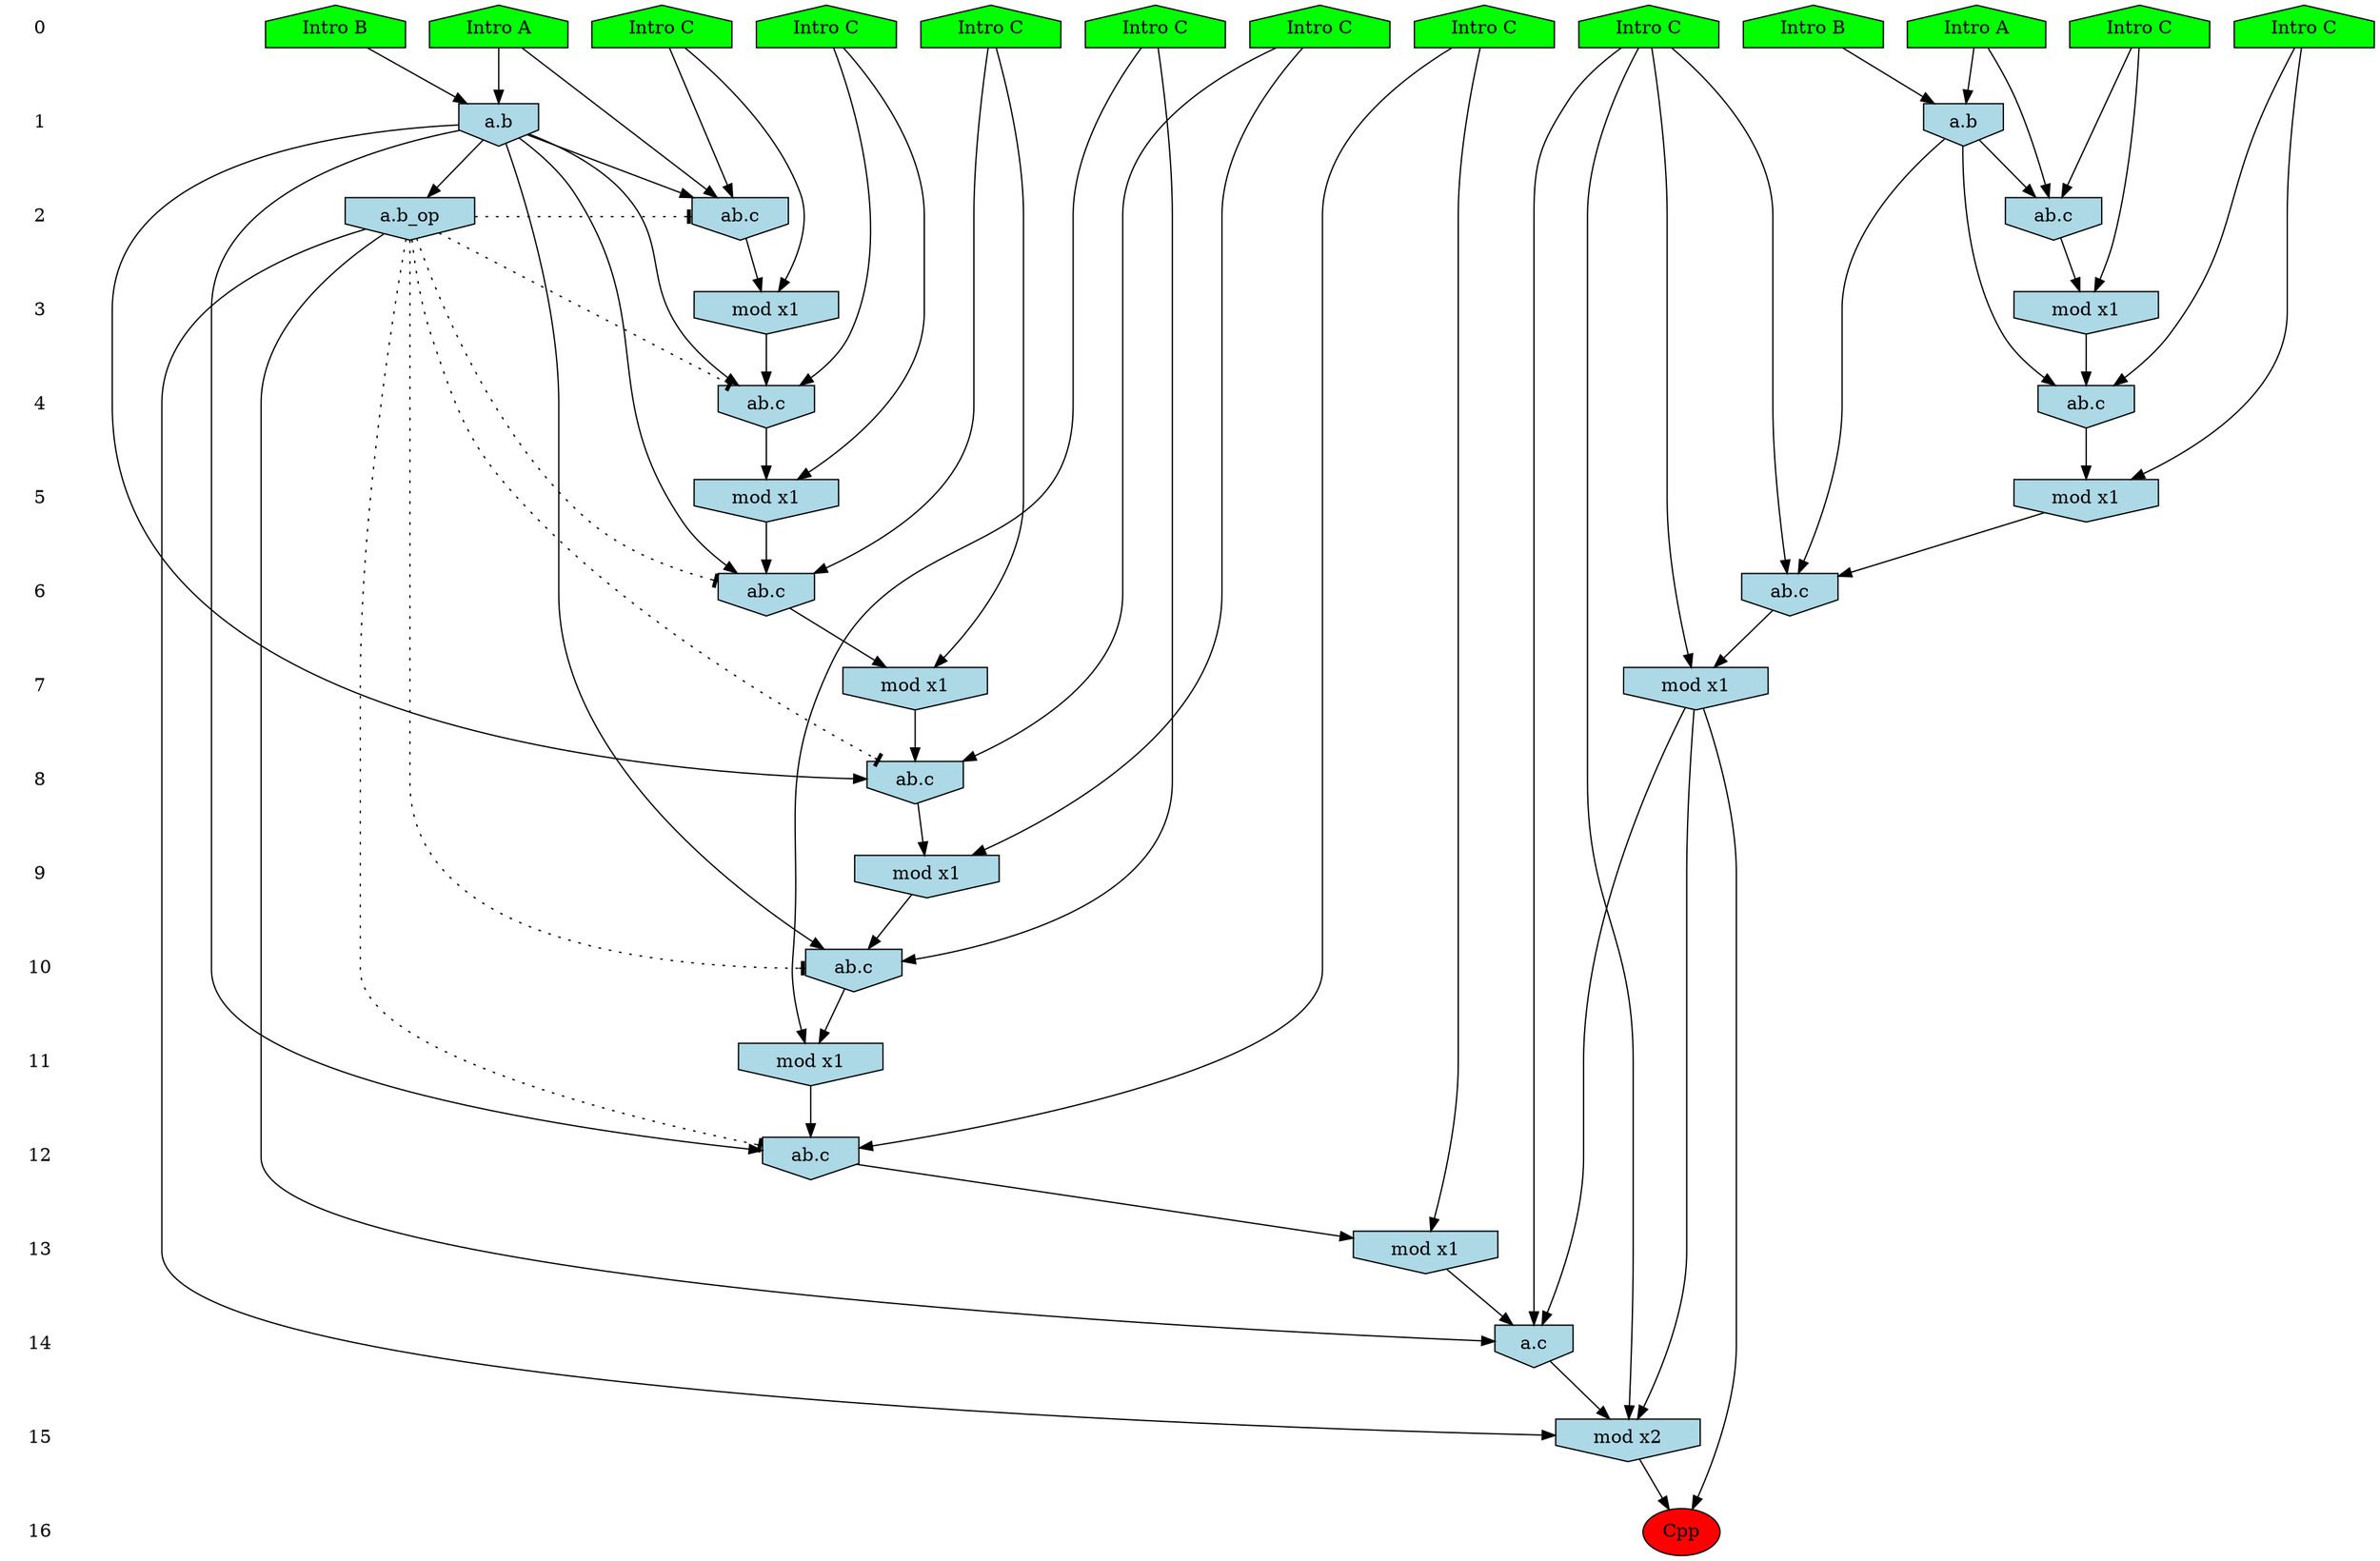 /* Compression of 1 causal flows obtained in average at 1.370301E+01 t.u */
/* Compressed causal flows were: [2154] */
digraph G{
 ranksep=.5 ; 
{ rank = same ; "0" [shape=plaintext] ; node_1 [label ="Intro B", shape=house, style=filled, fillcolor=green] ;
node_2 [label ="Intro A", shape=house, style=filled, fillcolor=green] ;
node_3 [label ="Intro A", shape=house, style=filled, fillcolor=green] ;
node_4 [label ="Intro B", shape=house, style=filled, fillcolor=green] ;
node_5 [label ="Intro C", shape=house, style=filled, fillcolor=green] ;
node_6 [label ="Intro C", shape=house, style=filled, fillcolor=green] ;
node_7 [label ="Intro C", shape=house, style=filled, fillcolor=green] ;
node_8 [label ="Intro C", shape=house, style=filled, fillcolor=green] ;
node_9 [label ="Intro C", shape=house, style=filled, fillcolor=green] ;
node_10 [label ="Intro C", shape=house, style=filled, fillcolor=green] ;
node_11 [label ="Intro C", shape=house, style=filled, fillcolor=green] ;
node_12 [label ="Intro C", shape=house, style=filled, fillcolor=green] ;
node_13 [label ="Intro C", shape=house, style=filled, fillcolor=green] ;
}
{ rank = same ; "1" [shape=plaintext] ; node_14 [label="a.b", shape=invhouse, style=filled, fillcolor = lightblue] ;
node_16 [label="a.b", shape=invhouse, style=filled, fillcolor = lightblue] ;
}
{ rank = same ; "2" [shape=plaintext] ; node_15 [label="ab.c", shape=invhouse, style=filled, fillcolor = lightblue] ;
node_17 [label="ab.c", shape=invhouse, style=filled, fillcolor = lightblue] ;
node_34 [label="a.b_op", shape=invhouse, style=filled, fillcolor = lightblue] ;
}
{ rank = same ; "3" [shape=plaintext] ; node_18 [label="mod x1", shape=invhouse, style=filled, fillcolor = lightblue] ;
node_22 [label="mod x1", shape=invhouse, style=filled, fillcolor = lightblue] ;
}
{ rank = same ; "4" [shape=plaintext] ; node_19 [label="ab.c", shape=invhouse, style=filled, fillcolor = lightblue] ;
node_23 [label="ab.c", shape=invhouse, style=filled, fillcolor = lightblue] ;
}
{ rank = same ; "5" [shape=plaintext] ; node_20 [label="mod x1", shape=invhouse, style=filled, fillcolor = lightblue] ;
node_24 [label="mod x1", shape=invhouse, style=filled, fillcolor = lightblue] ;
}
{ rank = same ; "6" [shape=plaintext] ; node_21 [label="ab.c", shape=invhouse, style=filled, fillcolor = lightblue] ;
node_29 [label="ab.c", shape=invhouse, style=filled, fillcolor = lightblue] ;
}
{ rank = same ; "7" [shape=plaintext] ; node_25 [label="mod x1", shape=invhouse, style=filled, fillcolor = lightblue] ;
node_30 [label="mod x1", shape=invhouse, style=filled, fillcolor = lightblue] ;
}
{ rank = same ; "8" [shape=plaintext] ; node_26 [label="ab.c", shape=invhouse, style=filled, fillcolor = lightblue] ;
}
{ rank = same ; "9" [shape=plaintext] ; node_27 [label="mod x1", shape=invhouse, style=filled, fillcolor = lightblue] ;
}
{ rank = same ; "10" [shape=plaintext] ; node_28 [label="ab.c", shape=invhouse, style=filled, fillcolor = lightblue] ;
}
{ rank = same ; "11" [shape=plaintext] ; node_31 [label="mod x1", shape=invhouse, style=filled, fillcolor = lightblue] ;
}
{ rank = same ; "12" [shape=plaintext] ; node_32 [label="ab.c", shape=invhouse, style=filled, fillcolor = lightblue] ;
}
{ rank = same ; "13" [shape=plaintext] ; node_33 [label="mod x1", shape=invhouse, style=filled, fillcolor = lightblue] ;
}
{ rank = same ; "14" [shape=plaintext] ; node_35 [label="a.c", shape=invhouse, style=filled, fillcolor = lightblue] ;
}
{ rank = same ; "15" [shape=plaintext] ; node_36 [label="mod x2", shape=invhouse, style=filled, fillcolor = lightblue] ;
}
{ rank = same ; "16" [shape=plaintext] ; node_37 [label ="Cpp", style=filled, fillcolor=red] ;
}
"0" -> "1" [style="invis"]; 
"1" -> "2" [style="invis"]; 
"2" -> "3" [style="invis"]; 
"3" -> "4" [style="invis"]; 
"4" -> "5" [style="invis"]; 
"5" -> "6" [style="invis"]; 
"6" -> "7" [style="invis"]; 
"7" -> "8" [style="invis"]; 
"8" -> "9" [style="invis"]; 
"9" -> "10" [style="invis"]; 
"10" -> "11" [style="invis"]; 
"11" -> "12" [style="invis"]; 
"12" -> "13" [style="invis"]; 
"13" -> "14" [style="invis"]; 
"14" -> "15" [style="invis"]; 
"15" -> "16" [style="invis"]; 
node_1 -> node_14
node_2 -> node_14
node_2 -> node_15
node_11 -> node_15
node_14 -> node_15
node_3 -> node_16
node_4 -> node_16
node_3 -> node_17
node_9 -> node_17
node_16 -> node_17
node_9 -> node_18
node_17 -> node_18
node_13 -> node_19
node_16 -> node_19
node_18 -> node_19
node_13 -> node_20
node_19 -> node_20
node_10 -> node_21
node_16 -> node_21
node_20 -> node_21
node_11 -> node_22
node_15 -> node_22
node_5 -> node_23
node_14 -> node_23
node_22 -> node_23
node_5 -> node_24
node_23 -> node_24
node_10 -> node_25
node_21 -> node_25
node_8 -> node_26
node_16 -> node_26
node_25 -> node_26
node_8 -> node_27
node_26 -> node_27
node_7 -> node_28
node_16 -> node_28
node_27 -> node_28
node_6 -> node_29
node_14 -> node_29
node_24 -> node_29
node_6 -> node_30
node_29 -> node_30
node_7 -> node_31
node_28 -> node_31
node_12 -> node_32
node_16 -> node_32
node_31 -> node_32
node_12 -> node_33
node_32 -> node_33
node_16 -> node_34
node_6 -> node_35
node_30 -> node_35
node_33 -> node_35
node_34 -> node_35
node_6 -> node_36
node_30 -> node_36
node_34 -> node_36
node_35 -> node_36
node_30 -> node_37
node_36 -> node_37
node_34 -> node_32 [style=dotted, arrowhead = tee] 
node_34 -> node_28 [style=dotted, arrowhead = tee] 
node_34 -> node_26 [style=dotted, arrowhead = tee] 
node_34 -> node_21 [style=dotted, arrowhead = tee] 
node_34 -> node_19 [style=dotted, arrowhead = tee] 
node_34 -> node_17 [style=dotted, arrowhead = tee] 
}
/*
 Dot generation time: 0.000164
*/